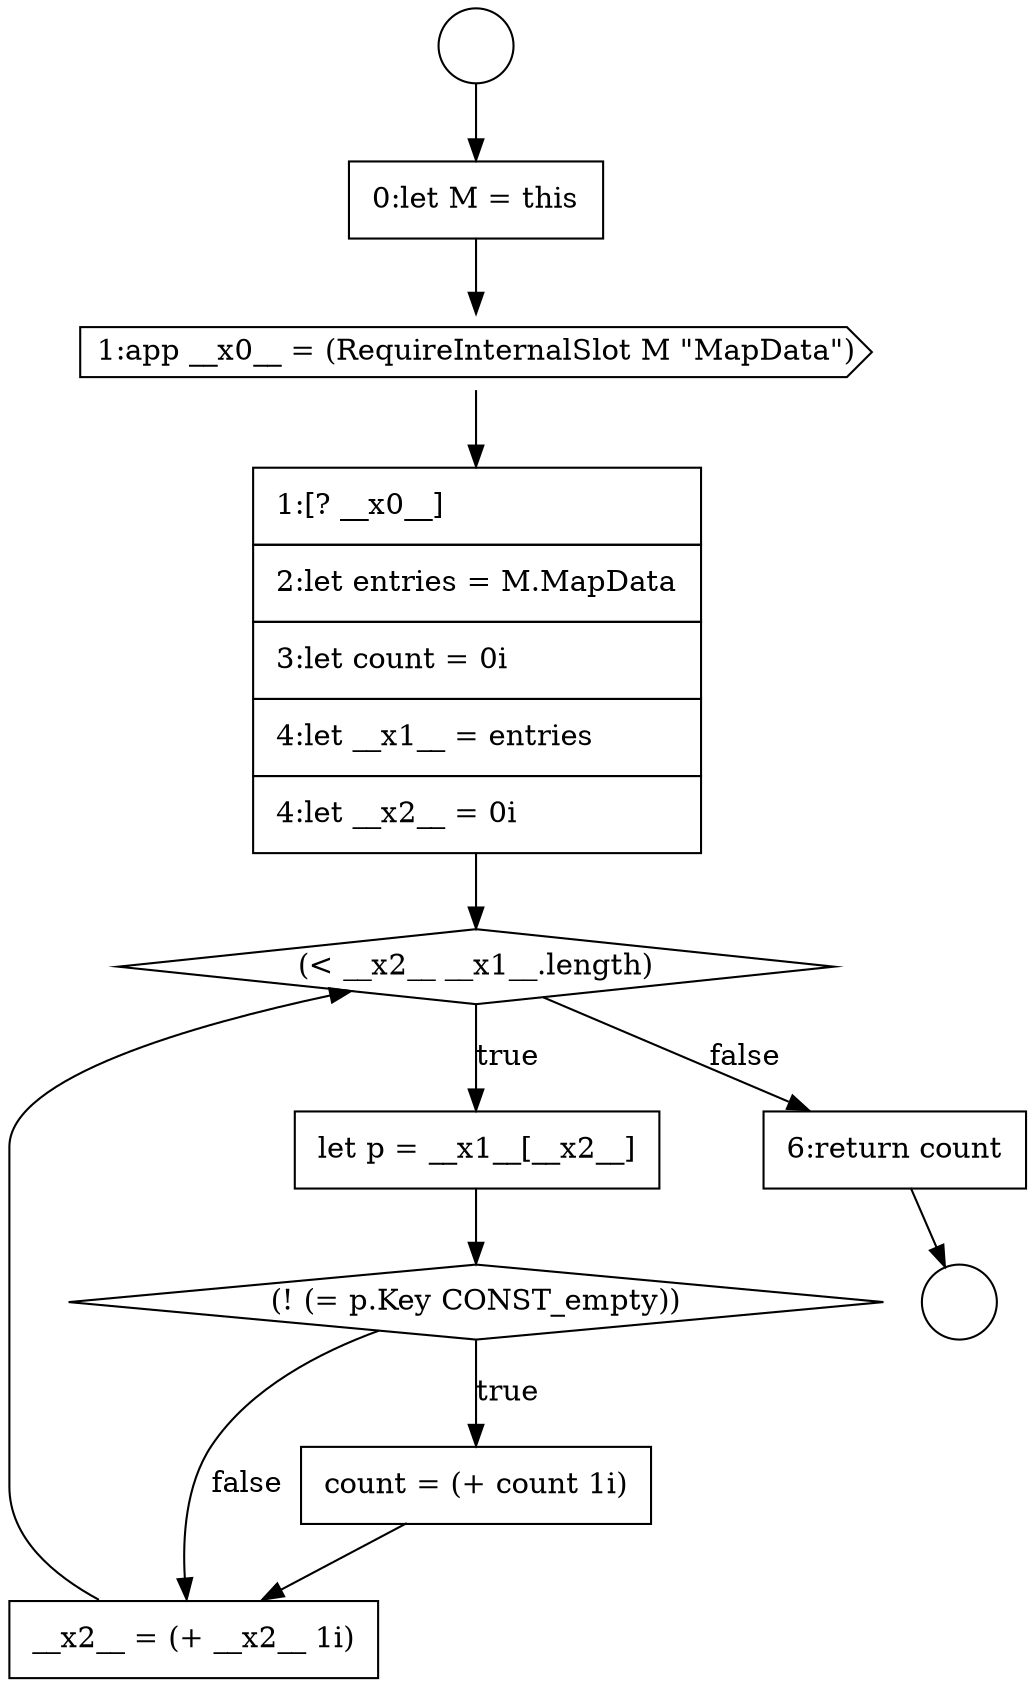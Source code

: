 digraph {
  node16576 [shape=circle label=" " color="black" fillcolor="white" style=filled]
  node16581 [shape=none, margin=0, label=<<font color="black">
    <table border="0" cellborder="1" cellspacing="0" cellpadding="10">
      <tr><td align="left">let p = __x1__[__x2__]</td></tr>
    </table>
  </font>> color="black" fillcolor="white" style=filled]
  node16584 [shape=none, margin=0, label=<<font color="black">
    <table border="0" cellborder="1" cellspacing="0" cellpadding="10">
      <tr><td align="left">__x2__ = (+ __x2__ 1i)</td></tr>
    </table>
  </font>> color="black" fillcolor="white" style=filled]
  node16577 [shape=none, margin=0, label=<<font color="black">
    <table border="0" cellborder="1" cellspacing="0" cellpadding="10">
      <tr><td align="left">0:let M = this</td></tr>
    </table>
  </font>> color="black" fillcolor="white" style=filled]
  node16583 [shape=none, margin=0, label=<<font color="black">
    <table border="0" cellborder="1" cellspacing="0" cellpadding="10">
      <tr><td align="left">count = (+ count 1i)</td></tr>
    </table>
  </font>> color="black" fillcolor="white" style=filled]
  node16580 [shape=diamond, label=<<font color="black">(&lt; __x2__ __x1__.length)</font>> color="black" fillcolor="white" style=filled]
  node16585 [shape=none, margin=0, label=<<font color="black">
    <table border="0" cellborder="1" cellspacing="0" cellpadding="10">
      <tr><td align="left">6:return count</td></tr>
    </table>
  </font>> color="black" fillcolor="white" style=filled]
  node16579 [shape=none, margin=0, label=<<font color="black">
    <table border="0" cellborder="1" cellspacing="0" cellpadding="10">
      <tr><td align="left">1:[? __x0__]</td></tr>
      <tr><td align="left">2:let entries = M.MapData</td></tr>
      <tr><td align="left">3:let count = 0i</td></tr>
      <tr><td align="left">4:let __x1__ = entries</td></tr>
      <tr><td align="left">4:let __x2__ = 0i</td></tr>
    </table>
  </font>> color="black" fillcolor="white" style=filled]
  node16582 [shape=diamond, label=<<font color="black">(! (= p.Key CONST_empty))</font>> color="black" fillcolor="white" style=filled]
  node16575 [shape=circle label=" " color="black" fillcolor="white" style=filled]
  node16578 [shape=cds, label=<<font color="black">1:app __x0__ = (RequireInternalSlot M &quot;MapData&quot;)</font>> color="black" fillcolor="white" style=filled]
  node16578 -> node16579 [ color="black"]
  node16575 -> node16577 [ color="black"]
  node16580 -> node16581 [label=<<font color="black">true</font>> color="black"]
  node16580 -> node16585 [label=<<font color="black">false</font>> color="black"]
  node16583 -> node16584 [ color="black"]
  node16579 -> node16580 [ color="black"]
  node16577 -> node16578 [ color="black"]
  node16584 -> node16580 [ color="black"]
  node16585 -> node16576 [ color="black"]
  node16581 -> node16582 [ color="black"]
  node16582 -> node16583 [label=<<font color="black">true</font>> color="black"]
  node16582 -> node16584 [label=<<font color="black">false</font>> color="black"]
}
